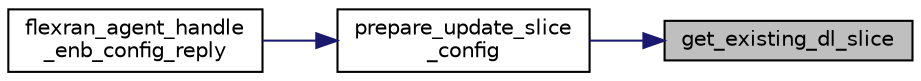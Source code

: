 digraph "get_existing_dl_slice"
{
 // LATEX_PDF_SIZE
  edge [fontname="Helvetica",fontsize="10",labelfontname="Helvetica",labelfontsize="10"];
  node [fontname="Helvetica",fontsize="10",shape=record];
  rankdir="RL";
  Node1 [label="get_existing_dl_slice",height=0.2,width=0.4,color="black", fillcolor="grey75", style="filled", fontcolor="black",tooltip=" "];
  Node1 -> Node2 [dir="back",color="midnightblue",fontsize="10",style="solid",fontname="Helvetica"];
  Node2 [label="prepare_update_slice\l_config",height=0.2,width=0.4,color="black", fillcolor="white", style="filled",URL="$flexran__agent__mac__internal_8h.html#a44091fe619d2d509ab16431cfbd3af8f",tooltip=" "];
  Node2 -> Node3 [dir="back",color="midnightblue",fontsize="10",style="solid",fontname="Helvetica"];
  Node3 [label="flexran_agent_handle\l_enb_config_reply",height=0.2,width=0.4,color="black", fillcolor="white", style="filled",URL="$flexran__agent__common_8h.html#aa7ffd0aa6c97ac243d0aa64936aa4dcf",tooltip=" "];
}
